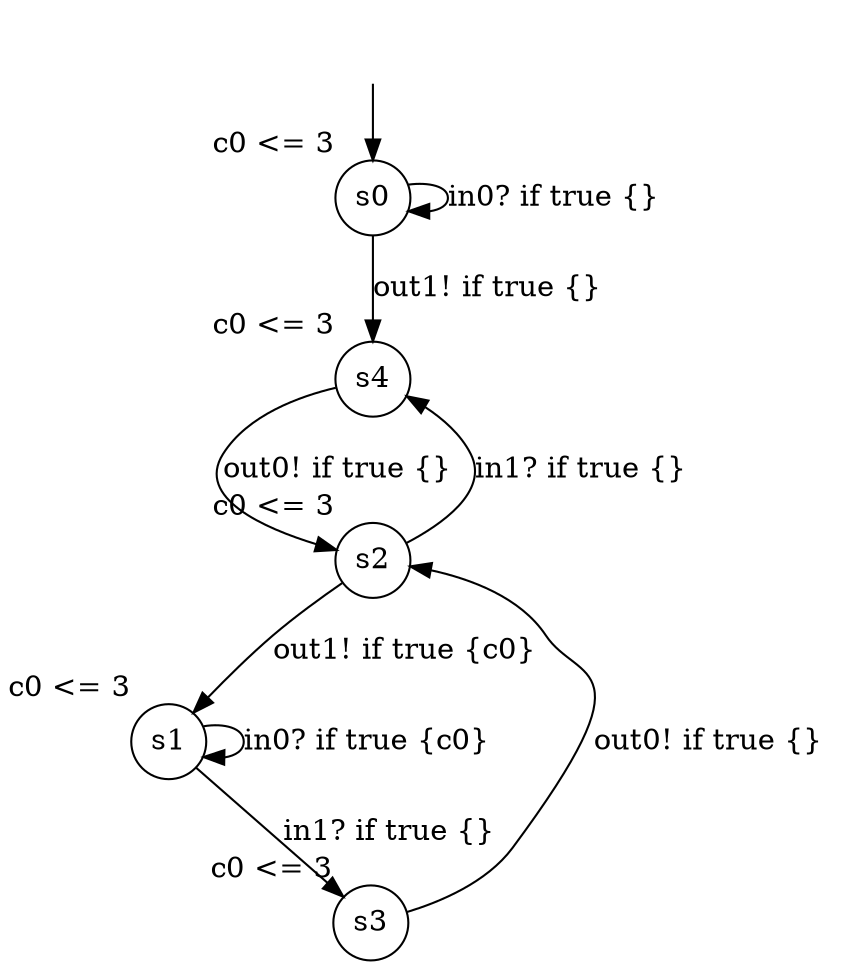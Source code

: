 digraph g {
__start0 [label="" shape="none"];
s0 [shape="circle" margin=0 label="s0", xlabel="c0 <= 3"];
s1 [shape="circle" margin=0 label="s1", xlabel="c0 <= 3"];
s2 [shape="circle" margin=0 label="s2", xlabel="c0 <= 3"];
s3 [shape="circle" margin=0 label="s3", xlabel="c0 <= 3"];
s4 [shape="circle" margin=0 label="s4", xlabel="c0 <= 3"];
s0 -> s0 [label="in0? if true {} "];
s0 -> s4 [label="out1! if true {} "];
s1 -> s3 [label="in1? if true {} "];
s1 -> s1 [label="in0? if true {c0} "];
s2 -> s1 [label="out1! if true {c0} "];
s2 -> s4 [label="in1? if true {} "];
s3 -> s2 [label="out0! if true {} "];
s4 -> s2 [label="out0! if true {} "];
__start0 -> s0;
}
